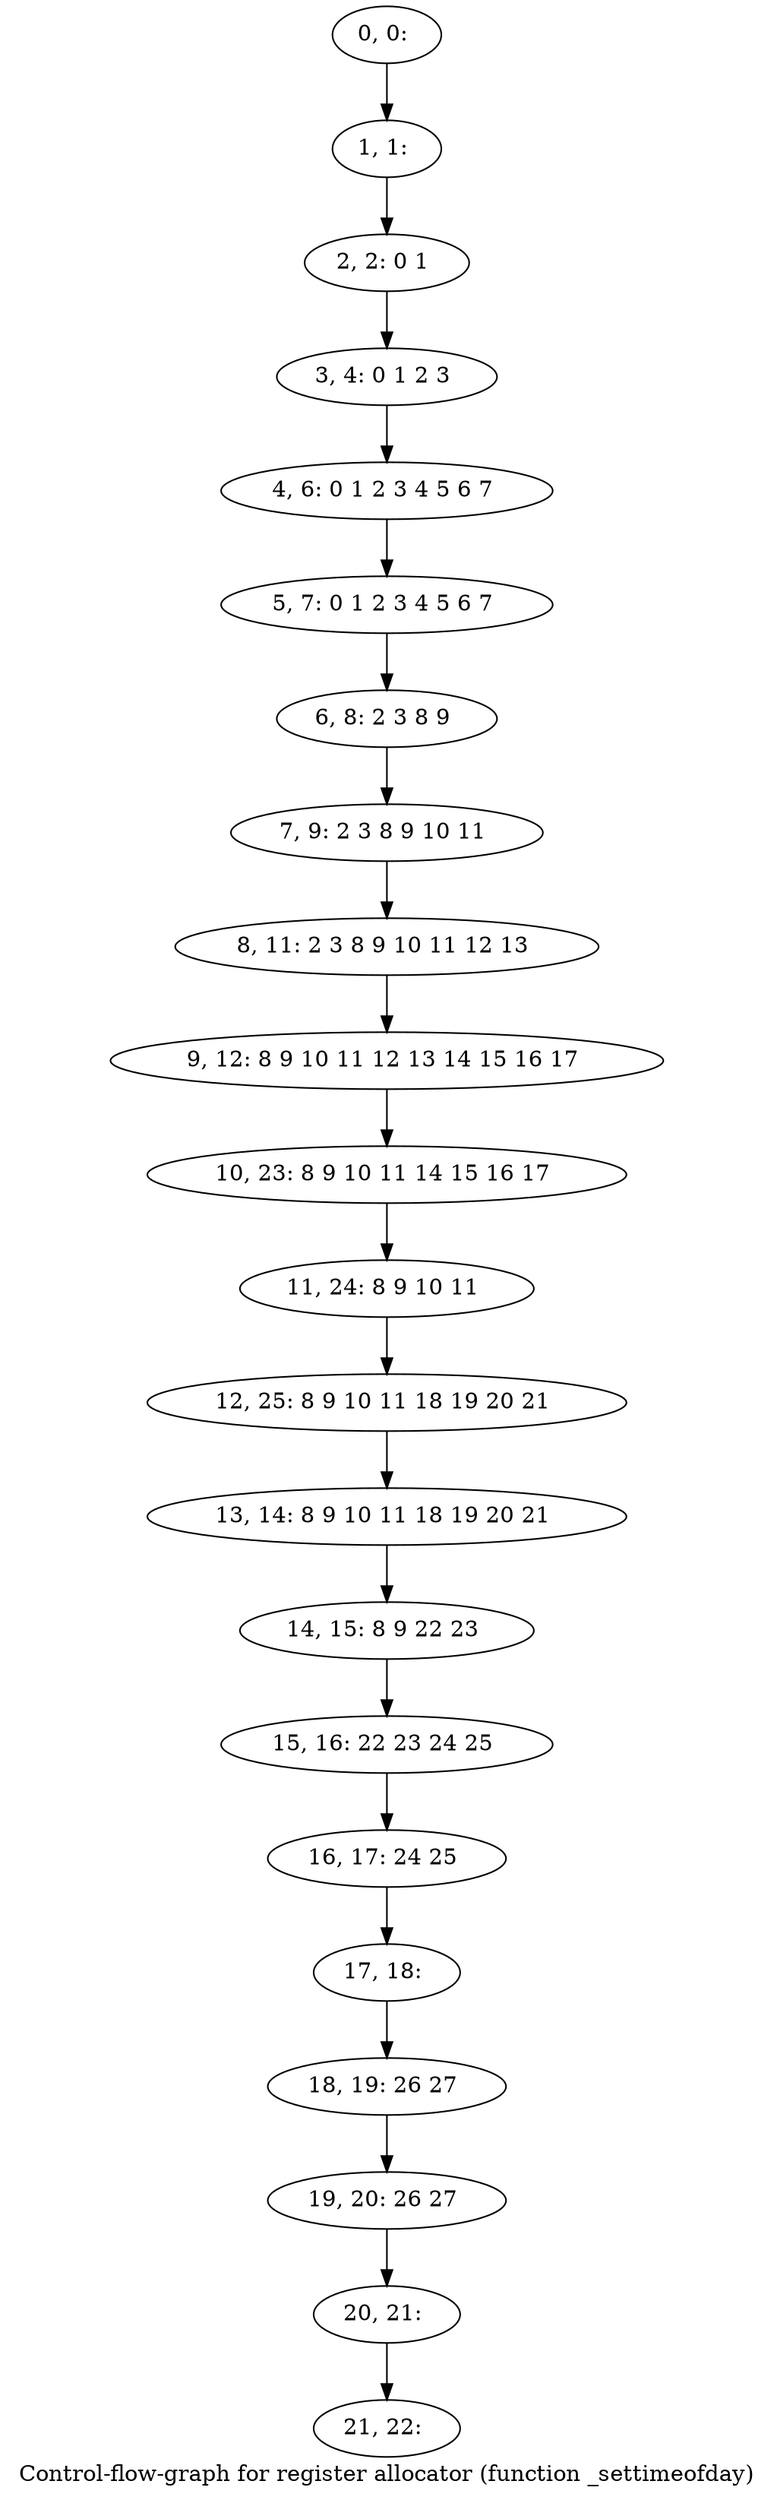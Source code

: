 digraph G {
graph [label="Control-flow-graph for register allocator (function _settimeofday)"]
0[label="0, 0: "];
1[label="1, 1: "];
2[label="2, 2: 0 1 "];
3[label="3, 4: 0 1 2 3 "];
4[label="4, 6: 0 1 2 3 4 5 6 7 "];
5[label="5, 7: 0 1 2 3 4 5 6 7 "];
6[label="6, 8: 2 3 8 9 "];
7[label="7, 9: 2 3 8 9 10 11 "];
8[label="8, 11: 2 3 8 9 10 11 12 13 "];
9[label="9, 12: 8 9 10 11 12 13 14 15 16 17 "];
10[label="10, 23: 8 9 10 11 14 15 16 17 "];
11[label="11, 24: 8 9 10 11 "];
12[label="12, 25: 8 9 10 11 18 19 20 21 "];
13[label="13, 14: 8 9 10 11 18 19 20 21 "];
14[label="14, 15: 8 9 22 23 "];
15[label="15, 16: 22 23 24 25 "];
16[label="16, 17: 24 25 "];
17[label="17, 18: "];
18[label="18, 19: 26 27 "];
19[label="19, 20: 26 27 "];
20[label="20, 21: "];
21[label="21, 22: "];
0->1 ;
1->2 ;
2->3 ;
3->4 ;
4->5 ;
5->6 ;
6->7 ;
7->8 ;
8->9 ;
9->10 ;
10->11 ;
11->12 ;
12->13 ;
13->14 ;
14->15 ;
15->16 ;
16->17 ;
17->18 ;
18->19 ;
19->20 ;
20->21 ;
}
